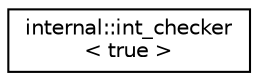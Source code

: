 digraph "Graphical Class Hierarchy"
{
  edge [fontname="Helvetica",fontsize="10",labelfontname="Helvetica",labelfontsize="10"];
  node [fontname="Helvetica",fontsize="10",shape=record];
  rankdir="LR";
  Node1 [label="internal::int_checker\l\< true \>",height=0.2,width=0.4,color="black", fillcolor="white", style="filled",URL="$structinternal_1_1int__checker_3_01true_01_4.html"];
}

